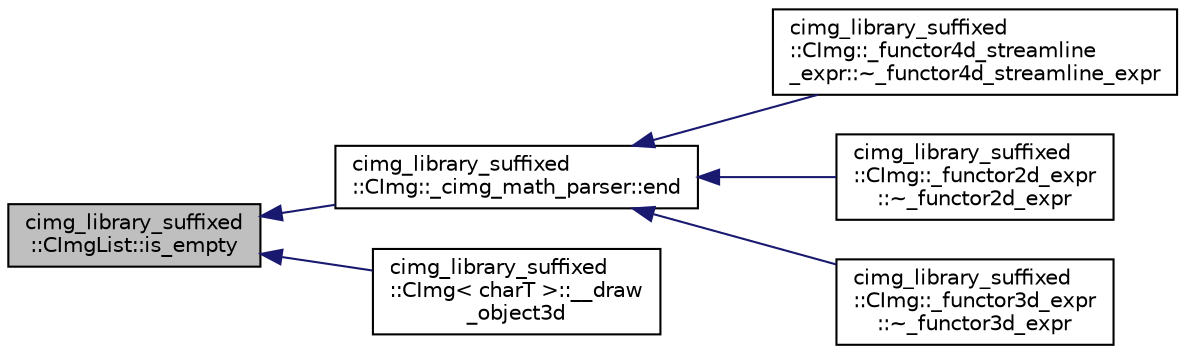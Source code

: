 digraph "cimg_library_suffixed::CImgList::is_empty"
{
  edge [fontname="Helvetica",fontsize="10",labelfontname="Helvetica",labelfontsize="10"];
  node [fontname="Helvetica",fontsize="10",shape=record];
  rankdir="LR";
  Node416 [label="cimg_library_suffixed\l::CImgList::is_empty",height=0.2,width=0.4,color="black", fillcolor="grey75", style="filled", fontcolor="black"];
  Node416 -> Node417 [dir="back",color="midnightblue",fontsize="10",style="solid",fontname="Helvetica"];
  Node417 [label="cimg_library_suffixed\l::CImg::_cimg_math_parser::end",height=0.2,width=0.4,color="black", fillcolor="white", style="filled",URL="$structcimg__library__suffixed_1_1_c_img_1_1__cimg__math__parser.html#a6707c6d516122d4e601391d6d0d608bc"];
  Node417 -> Node418 [dir="back",color="midnightblue",fontsize="10",style="solid",fontname="Helvetica"];
  Node418 [label="cimg_library_suffixed\l::CImg::_functor4d_streamline\l_expr::~_functor4d_streamline_expr",height=0.2,width=0.4,color="black", fillcolor="white", style="filled",URL="$structcimg__library__suffixed_1_1_c_img_1_1__functor4d__streamline__expr.html#ab73048a58fd20fe9586f11445227a0b1"];
  Node417 -> Node419 [dir="back",color="midnightblue",fontsize="10",style="solid",fontname="Helvetica"];
  Node419 [label="cimg_library_suffixed\l::CImg::_functor2d_expr\l::~_functor2d_expr",height=0.2,width=0.4,color="black", fillcolor="white", style="filled",URL="$structcimg__library__suffixed_1_1_c_img_1_1__functor2d__expr.html#aa62f7b3ab95d5897ec18a179b2777dfa"];
  Node417 -> Node420 [dir="back",color="midnightblue",fontsize="10",style="solid",fontname="Helvetica"];
  Node420 [label="cimg_library_suffixed\l::CImg::_functor3d_expr\l::~_functor3d_expr",height=0.2,width=0.4,color="black", fillcolor="white", style="filled",URL="$structcimg__library__suffixed_1_1_c_img_1_1__functor3d__expr.html#a06b123f343ca7d0805a8ef4b7544ed80"];
  Node416 -> Node421 [dir="back",color="midnightblue",fontsize="10",style="solid",fontname="Helvetica"];
  Node421 [label="cimg_library_suffixed\l::CImg\< charT \>::__draw\l_object3d",height=0.2,width=0.4,color="black", fillcolor="white", style="filled",URL="$structcimg__library__suffixed_1_1_c_img.html#a6e521f19387cd39d23a41f0aee190221"];
}
